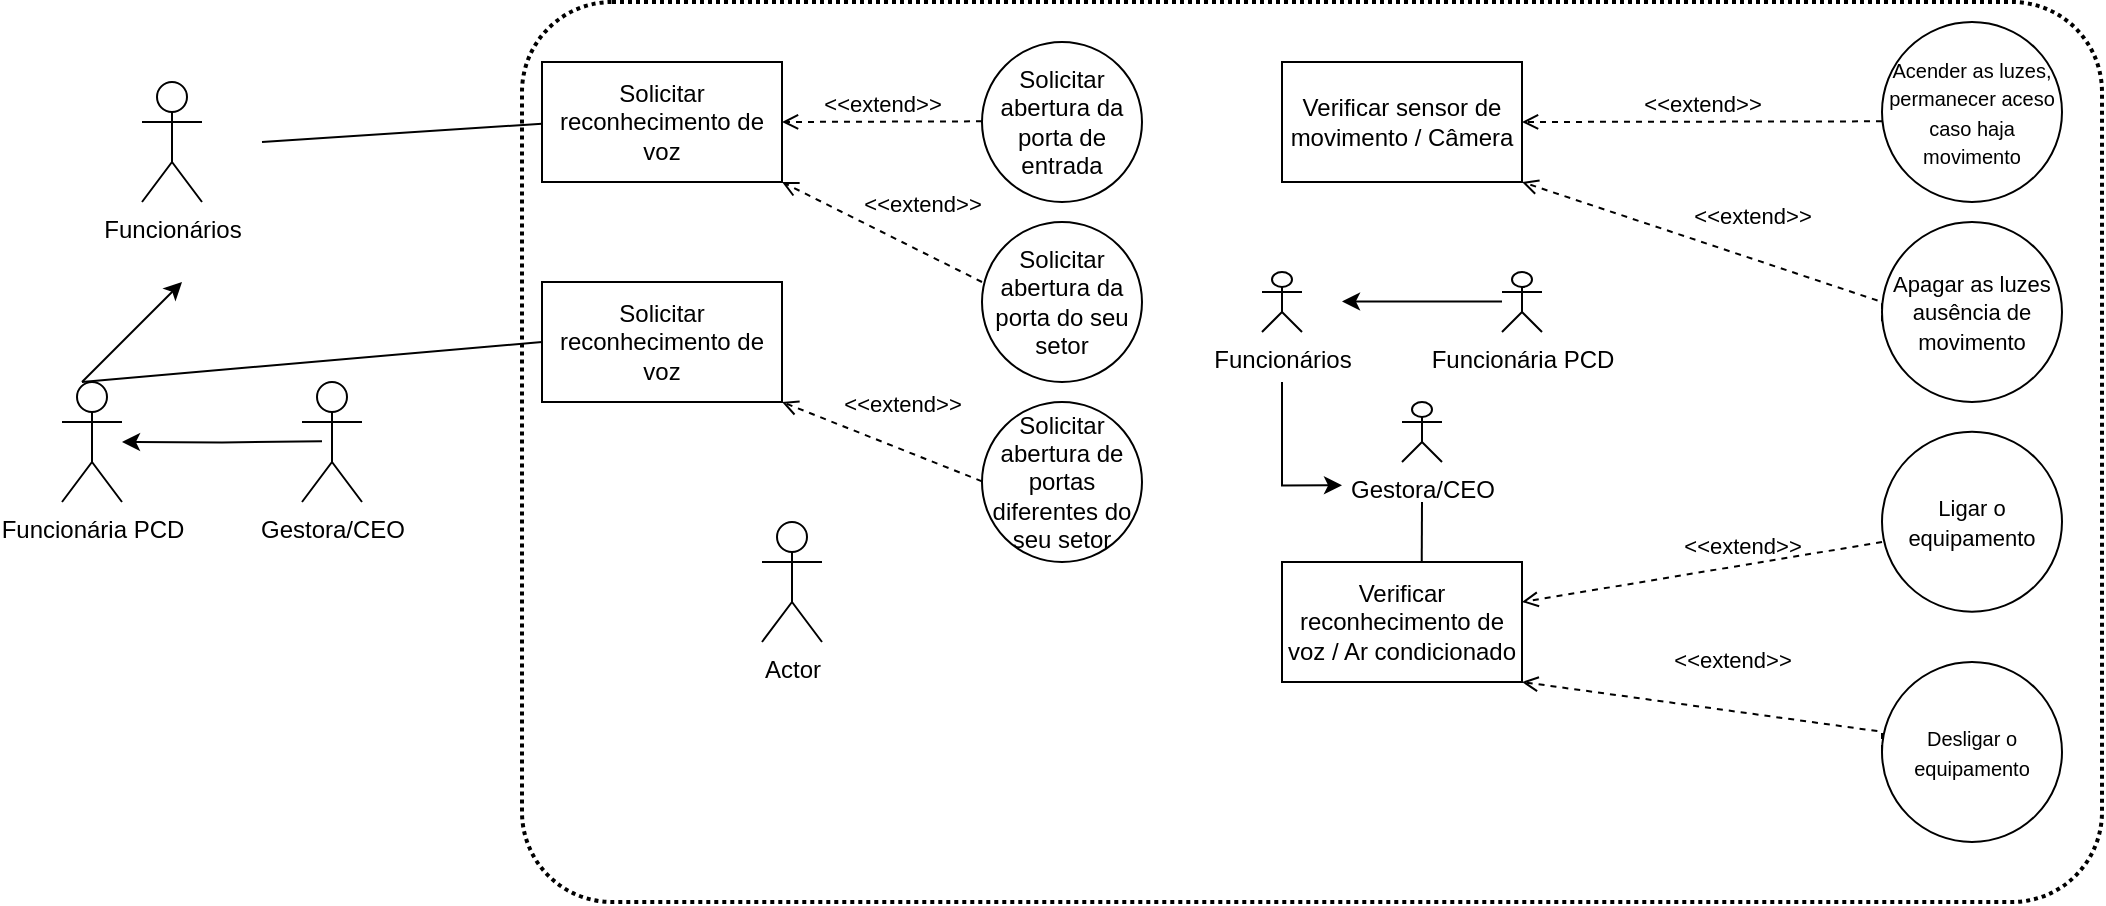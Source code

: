 <mxfile version="21.6.1" type="github">
  <diagram name="Página-1" id="U3H5CGSlpID2gLB_l7jA">
    <mxGraphModel dx="1908" dy="589" grid="1" gridSize="10" guides="1" tooltips="1" connect="1" arrows="1" fold="1" page="1" pageScale="1" pageWidth="827" pageHeight="1169" background="none" math="0" shadow="0">
      <root>
        <mxCell id="0" />
        <mxCell id="1" parent="0" />
        <mxCell id="Kz16VKC7-zQH3saANkaT-3" value="Funcionária PCD&lt;br&gt;" style="shape=umlActor;verticalLabelPosition=bottom;verticalAlign=top;html=1;outlineConnect=0;movable=1;resizable=1;rotatable=1;deletable=1;editable=1;locked=0;connectable=1;" vertex="1" parent="1">
          <mxGeometry x="-610" y="1030" width="30" height="60" as="geometry" />
        </mxCell>
        <mxCell id="Kz16VKC7-zQH3saANkaT-2" value="Funcionários" style="shape=umlActor;verticalLabelPosition=bottom;verticalAlign=top;html=1;outlineConnect=0;" vertex="1" parent="1">
          <mxGeometry x="-570" y="880" width="30" height="60" as="geometry" />
        </mxCell>
        <mxCell id="Kz16VKC7-zQH3saANkaT-10" style="edgeStyle=orthogonalEdgeStyle;rounded=0;orthogonalLoop=1;jettySize=auto;html=1;exitX=0;exitY=0.333;exitDx=0;exitDy=0;exitPerimeter=0;" edge="1" parent="1" target="Kz16VKC7-zQH3saANkaT-3">
          <mxGeometry relative="1" as="geometry">
            <mxPoint x="-550" y="1059.66" as="targetPoint" />
            <mxPoint x="-480" y="1059.66" as="sourcePoint" />
          </mxGeometry>
        </mxCell>
        <mxCell id="Kz16VKC7-zQH3saANkaT-9" value="Gestora/CEO" style="shape=umlActor;verticalLabelPosition=bottom;verticalAlign=top;html=1;outlineConnect=0;movable=1;resizable=1;rotatable=1;deletable=1;editable=1;locked=0;connectable=1;" vertex="1" parent="1">
          <mxGeometry x="-490" y="1030" width="30" height="60" as="geometry" />
        </mxCell>
        <mxCell id="Kz16VKC7-zQH3saANkaT-30" value="Solicitar reconhecimento de voz" style="rounded=0;whiteSpace=wrap;html=1;" vertex="1" parent="1">
          <mxGeometry x="-370" y="870" width="120" height="60" as="geometry" />
        </mxCell>
        <mxCell id="Kz16VKC7-zQH3saANkaT-31" value="Solicitar reconhecimento de voz" style="rounded=0;whiteSpace=wrap;html=1;" vertex="1" parent="1">
          <mxGeometry x="-370" y="980" width="120" height="60" as="geometry" />
        </mxCell>
        <mxCell id="Kz16VKC7-zQH3saANkaT-33" value="Solicitar abertura da porta de entrada&lt;br&gt;" style="ellipse;whiteSpace=wrap;html=1;aspect=fixed;" vertex="1" parent="1">
          <mxGeometry x="-150" y="860" width="80" height="80" as="geometry" />
        </mxCell>
        <mxCell id="Kz16VKC7-zQH3saANkaT-42" value="Solicitar abertura da porta do seu setor" style="ellipse;whiteSpace=wrap;html=1;aspect=fixed;" vertex="1" parent="1">
          <mxGeometry x="-150" y="950" width="80" height="80" as="geometry" />
        </mxCell>
        <mxCell id="Kz16VKC7-zQH3saANkaT-44" value="Solicitar abertura de portas diferentes do seu setor&lt;br&gt;" style="ellipse;whiteSpace=wrap;html=1;aspect=fixed;" vertex="1" parent="1">
          <mxGeometry x="-150" y="1040" width="80" height="80" as="geometry" />
        </mxCell>
        <mxCell id="Kz16VKC7-zQH3saANkaT-46" value="&amp;lt;&amp;lt;extend&amp;gt;&amp;gt;" style="html=1;verticalAlign=bottom;labelBackgroundColor=none;endArrow=open;endFill=0;dashed=1;rounded=0;entryX=1;entryY=0.5;entryDx=0;entryDy=0;" edge="1" parent="1" target="Kz16VKC7-zQH3saANkaT-30">
          <mxGeometry width="160" relative="1" as="geometry">
            <mxPoint x="-150" y="899.66" as="sourcePoint" />
            <mxPoint x="-230" y="899.66" as="targetPoint" />
          </mxGeometry>
        </mxCell>
        <mxCell id="Kz16VKC7-zQH3saANkaT-48" value="&amp;lt;&amp;lt;extend&amp;gt;&amp;gt;" style="html=1;verticalAlign=bottom;labelBackgroundColor=none;endArrow=open;endFill=0;dashed=1;rounded=0;entryX=1;entryY=1;entryDx=0;entryDy=0;jumpStyle=none;" edge="1" parent="1" target="Kz16VKC7-zQH3saANkaT-31">
          <mxGeometry x="-0.105" y="-13" width="160" relative="1" as="geometry">
            <mxPoint x="-150" y="1079.66" as="sourcePoint" />
            <mxPoint x="-250" y="1080" as="targetPoint" />
            <mxPoint as="offset" />
          </mxGeometry>
        </mxCell>
        <mxCell id="Kz16VKC7-zQH3saANkaT-47" value="&amp;lt;&amp;lt;extend&amp;gt;&amp;gt;" style="html=1;verticalAlign=bottom;labelBackgroundColor=none;endArrow=open;endFill=0;dashed=1;rounded=0;entryX=1;entryY=1;entryDx=0;entryDy=0;" edge="1" parent="1" target="Kz16VKC7-zQH3saANkaT-30">
          <mxGeometry x="-0.28" y="-13" width="160" relative="1" as="geometry">
            <mxPoint x="-150" y="980" as="sourcePoint" />
            <mxPoint x="-250" y="980.34" as="targetPoint" />
            <mxPoint as="offset" />
          </mxGeometry>
        </mxCell>
        <mxCell id="Kz16VKC7-zQH3saANkaT-49" value="" style="endArrow=none;html=1;rounded=0;entryX=-0.002;entryY=0.181;entryDx=0;entryDy=0;entryPerimeter=0;" edge="1" parent="1">
          <mxGeometry width="50" height="50" relative="1" as="geometry">
            <mxPoint x="-510" y="910" as="sourcePoint" />
            <mxPoint x="-370" y="900.849" as="targetPoint" />
          </mxGeometry>
        </mxCell>
        <mxCell id="Kz16VKC7-zQH3saANkaT-56" value="" style="endArrow=none;html=1;rounded=0;" edge="1" parent="1">
          <mxGeometry width="50" height="50" relative="1" as="geometry">
            <mxPoint x="-600" y="1030" as="sourcePoint" />
            <mxPoint x="-370" y="1010" as="targetPoint" />
          </mxGeometry>
        </mxCell>
        <mxCell id="Kz16VKC7-zQH3saANkaT-59" value="" style="endArrow=classic;html=1;rounded=0;" edge="1" parent="1">
          <mxGeometry width="50" height="50" relative="1" as="geometry">
            <mxPoint x="-600" y="1030" as="sourcePoint" />
            <mxPoint x="-550" y="980" as="targetPoint" />
          </mxGeometry>
        </mxCell>
        <mxCell id="Kz16VKC7-zQH3saANkaT-60" value="Verificar sensor de movimento / Câmera" style="rounded=0;whiteSpace=wrap;html=1;" vertex="1" parent="1">
          <mxGeometry y="870" width="120" height="60" as="geometry" />
        </mxCell>
        <mxCell id="Kz16VKC7-zQH3saANkaT-64" value="&lt;font style=&quot;font-size: 10px;&quot;&gt;Acender as luzes, permanecer aceso caso haja movimento&lt;/font&gt;" style="ellipse;whiteSpace=wrap;html=1;aspect=fixed;" vertex="1" parent="1">
          <mxGeometry x="300" y="850" width="90" height="90" as="geometry" />
        </mxCell>
        <mxCell id="Kz16VKC7-zQH3saANkaT-65" value="&lt;font style=&quot;font-size: 11px;&quot;&gt;Apagar as luzes ausência de movimento&lt;/font&gt;" style="ellipse;whiteSpace=wrap;html=1;aspect=fixed;" vertex="1" parent="1">
          <mxGeometry x="300" y="950" width="90" height="90" as="geometry" />
        </mxCell>
        <mxCell id="Kz16VKC7-zQH3saANkaT-67" value="&amp;lt;&amp;lt;extend&amp;gt;&amp;gt;" style="html=1;verticalAlign=bottom;labelBackgroundColor=none;endArrow=open;endFill=0;dashed=1;rounded=0;entryX=1;entryY=0.5;entryDx=0;entryDy=0;" edge="1" parent="1" target="Kz16VKC7-zQH3saANkaT-60">
          <mxGeometry width="160" relative="1" as="geometry">
            <mxPoint x="300" y="899.66" as="sourcePoint" />
            <mxPoint x="140" y="899.66" as="targetPoint" />
          </mxGeometry>
        </mxCell>
        <mxCell id="Kz16VKC7-zQH3saANkaT-68" value="&amp;lt;&amp;lt;extend&amp;gt;&amp;gt;" style="html=1;verticalAlign=bottom;labelBackgroundColor=none;endArrow=open;endFill=0;dashed=1;rounded=0;entryX=1;entryY=1;entryDx=0;entryDy=0;" edge="1" parent="1" target="Kz16VKC7-zQH3saANkaT-60">
          <mxGeometry x="-0.175" y="-12" width="160" relative="1" as="geometry">
            <mxPoint x="300" y="999.66" as="sourcePoint" />
            <mxPoint x="120" y="1000" as="targetPoint" />
            <Array as="points">
              <mxPoint x="300" y="990" />
            </Array>
            <mxPoint as="offset" />
          </mxGeometry>
        </mxCell>
        <mxCell id="Kz16VKC7-zQH3saANkaT-69" value="Verificar reconhecimento de voz / Ar condicionado" style="rounded=0;whiteSpace=wrap;html=1;" vertex="1" parent="1">
          <mxGeometry y="1120" width="120" height="60" as="geometry" />
        </mxCell>
        <mxCell id="Kz16VKC7-zQH3saANkaT-70" value="&lt;span style=&quot;font-size: 11px;&quot;&gt;Ligar o equipamento&lt;/span&gt;" style="ellipse;whiteSpace=wrap;html=1;aspect=fixed;" vertex="1" parent="1">
          <mxGeometry x="300" y="1054.87" width="90" height="90" as="geometry" />
        </mxCell>
        <mxCell id="Kz16VKC7-zQH3saANkaT-71" value="&lt;font style=&quot;font-size: 10px;&quot;&gt;Desligar o equipamento&lt;/font&gt;" style="ellipse;whiteSpace=wrap;html=1;aspect=fixed;" vertex="1" parent="1">
          <mxGeometry x="300" y="1170" width="90" height="90" as="geometry" />
        </mxCell>
        <mxCell id="Kz16VKC7-zQH3saANkaT-72" value="&amp;lt;&amp;lt;extend&amp;gt;&amp;gt;" style="html=1;verticalAlign=bottom;labelBackgroundColor=none;endArrow=open;endFill=0;dashed=1;rounded=0;" edge="1" parent="1" target="Kz16VKC7-zQH3saANkaT-69">
          <mxGeometry x="-0.221" y="-1" width="160" relative="1" as="geometry">
            <mxPoint x="300" y="1110" as="sourcePoint" />
            <mxPoint x="125.4" y="1070.3" as="targetPoint" />
            <Array as="points">
              <mxPoint x="300" y="1110" />
            </Array>
            <mxPoint as="offset" />
          </mxGeometry>
        </mxCell>
        <mxCell id="Kz16VKC7-zQH3saANkaT-73" value="&amp;lt;&amp;lt;extend&amp;gt;&amp;gt;" style="html=1;verticalAlign=bottom;labelBackgroundColor=none;endArrow=open;endFill=0;dashed=1;rounded=0;entryX=1;entryY=1;entryDx=0;entryDy=0;" edge="1" parent="1" target="Kz16VKC7-zQH3saANkaT-69">
          <mxGeometry x="-0.088" y="-16" width="160" relative="1" as="geometry">
            <mxPoint x="300" y="1214.53" as="sourcePoint" />
            <mxPoint x="120" y="1144.87" as="targetPoint" />
            <Array as="points">
              <mxPoint x="300" y="1204.87" />
            </Array>
            <mxPoint as="offset" />
          </mxGeometry>
        </mxCell>
        <mxCell id="Kz16VKC7-zQH3saANkaT-74" value="Actor" style="shape=umlActor;verticalLabelPosition=bottom;verticalAlign=top;html=1;outlineConnect=0;" vertex="1" parent="1">
          <mxGeometry x="-260" y="1100" width="30" height="60" as="geometry" />
        </mxCell>
        <mxCell id="Kz16VKC7-zQH3saANkaT-76" value="Gestora/CEO&lt;br&gt;" style="shape=umlActor;verticalLabelPosition=bottom;verticalAlign=top;html=1;outlineConnect=0;" vertex="1" parent="1">
          <mxGeometry x="60" y="1040" width="20" height="30" as="geometry" />
        </mxCell>
        <mxCell id="Kz16VKC7-zQH3saANkaT-84" style="edgeStyle=orthogonalEdgeStyle;rounded=0;orthogonalLoop=1;jettySize=auto;html=1;exitX=0.5;exitY=0.5;exitDx=0;exitDy=0;exitPerimeter=0;" edge="1" parent="1">
          <mxGeometry relative="1" as="geometry">
            <mxPoint x="30" y="989.71" as="targetPoint" />
            <mxPoint x="110" y="989.71" as="sourcePoint" />
          </mxGeometry>
        </mxCell>
        <mxCell id="Kz16VKC7-zQH3saANkaT-77" value="Funcionária PCD&lt;br&gt;" style="shape=umlActor;verticalLabelPosition=bottom;verticalAlign=top;html=1;outlineConnect=0;" vertex="1" parent="1">
          <mxGeometry x="110" y="975" width="20" height="30" as="geometry" />
        </mxCell>
        <mxCell id="Kz16VKC7-zQH3saANkaT-87" style="edgeStyle=orthogonalEdgeStyle;rounded=0;orthogonalLoop=1;jettySize=auto;html=1;exitX=1;exitY=1;exitDx=0;exitDy=0;exitPerimeter=0;entryX=0;entryY=0.333;entryDx=0;entryDy=0;entryPerimeter=0;" edge="1" parent="1">
          <mxGeometry relative="1" as="geometry">
            <mxPoint y="1030" as="sourcePoint" />
            <mxPoint x="30" y="1081.667" as="targetPoint" />
            <Array as="points">
              <mxPoint y="1082" />
            </Array>
          </mxGeometry>
        </mxCell>
        <mxCell id="Kz16VKC7-zQH3saANkaT-81" value="Funcionários&lt;br&gt;" style="shape=umlActor;verticalLabelPosition=bottom;verticalAlign=top;html=1;outlineConnect=0;" vertex="1" parent="1">
          <mxGeometry x="-10" y="975" width="20" height="30" as="geometry" />
        </mxCell>
        <mxCell id="Kz16VKC7-zQH3saANkaT-91" value="" style="endArrow=none;html=1;rounded=0;exitX=0.499;exitY=-0.029;exitDx=0;exitDy=0;exitPerimeter=0;" edge="1" parent="1">
          <mxGeometry width="50" height="50" relative="1" as="geometry">
            <mxPoint x="69.86" y="1120" as="sourcePoint" />
            <mxPoint x="70" y="1090" as="targetPoint" />
          </mxGeometry>
        </mxCell>
        <mxCell id="Kz16VKC7-zQH3saANkaT-98" value="" style="rounded=1;arcSize=10;dashed=1;fillColor=none;gradientColor=none;dashPattern=1 1;strokeWidth=2;" vertex="1" parent="1">
          <mxGeometry x="-380" y="840" width="790" height="450" as="geometry" />
        </mxCell>
      </root>
    </mxGraphModel>
  </diagram>
</mxfile>
